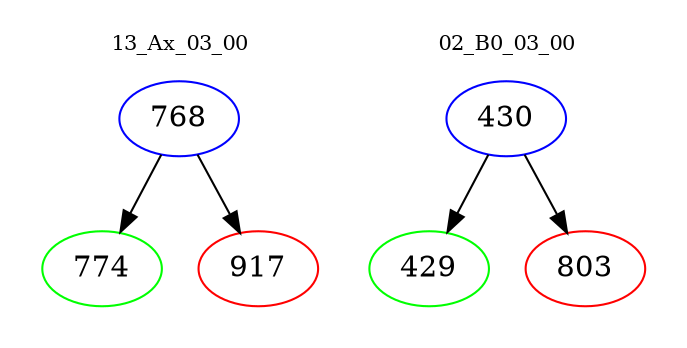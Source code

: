 digraph{
subgraph cluster_0 {
color = white
label = "13_Ax_03_00";
fontsize=10;
T0_768 [label="768", color="blue"]
T0_768 -> T0_774 [color="black"]
T0_774 [label="774", color="green"]
T0_768 -> T0_917 [color="black"]
T0_917 [label="917", color="red"]
}
subgraph cluster_1 {
color = white
label = "02_B0_03_00";
fontsize=10;
T1_430 [label="430", color="blue"]
T1_430 -> T1_429 [color="black"]
T1_429 [label="429", color="green"]
T1_430 -> T1_803 [color="black"]
T1_803 [label="803", color="red"]
}
}
